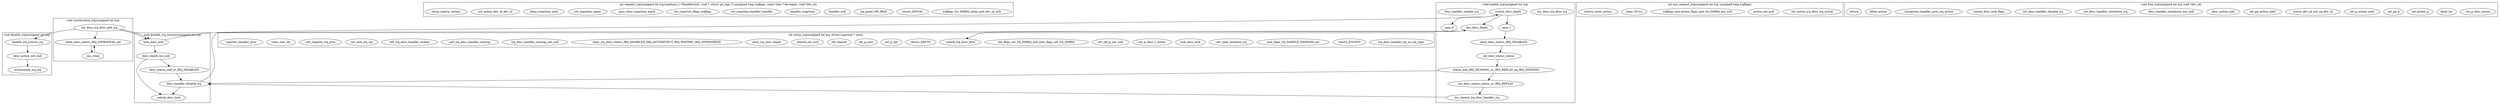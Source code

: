 digraph manage_c{
	subgraph cluster_request_irq{
		label="int request_irq(unsigned int irq,irqreturn_t (*handler)(int, void *, struct pt_regs *),unsigned long irqflags, const char * devname, void *dev_id)";
		irqflags_SA_SHIRQ_clean_and_dev_id_null[label="irqflags_SA_SHIRQ_clean_and_dev_id_null"];
		return_EINVAL;
		irq_great_NR_IRQS[label="irq_great_NR_IRQS"];
		handler_null[label="handler_null"];
		kmalloc_irqaction[label="kmalloc_irqaction"];
		set_irqaction_handler[label="set_irqaction_handler_handler"];
		set_irqaction_flags[label="set_irqaction_flags_irqflags"];
		cpus_clear_irqaction_mask[label="cpus_clear_irqaction_mask"];
		set_irqaction_name[label="set_irqaction_name"];
		clean_irqaction_next[label="clean_irqaction_next"];
		set_action_dev_id_dev_id[label="set_action_dev_id_dev_id"];
		setup_irq[label="setup_irq(irq, action)"];
	}

	subgraph cluster_setup_irq{
		label="int setup_irq(unsigned int irq, struct irqaction * new);";
		irq_desc_handler_eq_no_irq_type[label="irq_desc_handler_eq_no_irq_type"];
		return_ENOSYS;
		new_flags_SA_SAMPLE_RANDOM_set[label="new_flags_SA_SAMPLE_RANDOM_set"];
		call_rand_initialize_irq[label="call_rand_initialize_irq"];
		lock_irq_desc_lock[label="lock_desc_lock"];
		set_p_desc_t_action[label="set_p_desc_t_action"];
		set_old_p_not_null[label="set_old_p_not_null"];
		old_flags_set_SA_SHIRQ_and_new_flags_set_SA_SHIRQ[label="old_flags_set_SA_SHIRQ_and_new_flags_set_SA_SHIRQ;"];
		unlock_irq_desc_lock[label="unlock_irq_desc_lock"];
		return_EBUSY[label="return_EBUSY"];
		set_p_tail[label="set_p_tail"];
		set_p_new[label="set_p_new"];
		set_shared[label="set_shared"];
		shared_not_null[label="shared_not_null"];
		clear_irq_desc_depth[label="clear_irq_desc_depth"];
		clear_irq_desc_status_IRQ_DISABLED_IRQ_AUTODETECT_IRQ_WAITING_IRQ_INPROGRESS[label="clear_irq_desc_status_IRQ_DISABLED_IRQ_AUTODETECT_IRQ_WAITING_IRQ_INPROGRESS"];
		irq_desc_handler_startup_not_null[label="irq_desc_handler_startup_not_null"];
		call_irq_desc_handler_startup[label="call_irq_desc_handler_startup"];
		call_irq_desc_handler_enable[label="call_irq_desc_handler_enable"];
		unlock_irq_desc_lock[label="unlock_irq_desc_lock"];
		set_new_irq_irq[label="set_new_irq_irq"];
		call_register_irq_proc[label="call_register_irq_proc"];
		clear_new_dir[label="clear_new_dir"];
		register_handler_proc[label="register_handler_proc"];
	}

	subgraph cluster_synchronize_irq{
		label="void synchronize_irq(unsigned int irq)";
		set_desc_irq_desc_add_irq[label="set_desc_irq_desc_add_irq"];
		while_desc_status_IRQ_INPROGESS_set[label="while_desc_status_IRQ_INPROGESS_set"];
		cpu_relax[label="cpu_relax"];

		set_desc_irq_desc_add_irq -> while_desc_status_IRQ_INPROGESS_set;
		while_desc_status_IRQ_INPROGESS_set -> cpu_relax;
		cpu_relax -> while_desc_status_IRQ_INPROGESS_set;
	}

	subgraph cluster_disable_irq_nosync{
		label="void disable_irq_nosync(unsigned int irq)";
		set_desc_irq_desc_add_irq[label="set_desc_irq_desc_add_irq"];
		lock_desc_lock[label="lock_desc_lock"];
		desc_depth_inc_null[label="desc_depth_inc_null"];
		desc_status_self_or_IRQ_DISABLED[label="desc_status_self_or_IRQ_DISABLED"];
		desc_handler_disable_irq[label="desc_handler_disable_irq"];
		unlock_desc_lock[label="unlock_desc_lock"];

		set_desc_irq_desc_add_irq -> lock_desc_lock;
		lock_desc_lock -> desc_depth_inc_null;
		desc_depth_inc_null -> desc_status_self_or_IRQ_DISABLED;
		desc_status_self_or_IRQ_DISABLED -> desc_handler_disable_irq;
		desc_handler_disable_irq -> unlock_desc_lock;
		desc_depth_inc_null -> unlock_desc_lock;
	}

	subgraph cluster_disable_irq{
		label="void disable_irq(unsigned int irq)";
		set_desc_irq_desc_add_irq[label="set_desc_irq_desc_add_irq"];
		disable_irq_nosync_irq[label="disable_irq_nosync_irq"];
		desc_action_not_null[label="desc_action_not_null"];
		synchronize_irq_irq[label="synchronize_irq_irq"];

		set_desc_irq_desc_add_irq -> disable_irq_nosync_irq;
		disable_irq_nosync_irq -> desc_action_not_null;
		desc_action_not_null -> synchronize_irq_irq;
	}

	subgraph cluster_enable_irq{
		label="void enable_irq(unsigned int irq)";
		set_desc_irq_desc_irq[label="set_desc_irq_desc_irq"];
		lock_desc_lock[label="lock_desc_lock"];
		switch_desc_depth[label="switch_desc_depth"];
		case_0[label="case_0"];
		case_1[label="case_1"];
		clear_desc_status_IRQ_DISABLED[label="clear_desc_status_IRQ_DISABLED"];
		set_desc_status_status[label="set_desc_status_status"];
		status_and_IRQ_PENDING_or_IRQ_REPLAY_eq_IRQ_PENDING[label="status_and_IRQ_PENDING_or_IRQ_REPLAY_eq_IRQ_PENDING"];
		set_desc_status_status_or_IRQ_REPLAY[label="set_desc_status_status_or_IRQ_REPLAY"];
		hw_resend_irq_desc_handler_irq[label="hw_resend_irq_desc_handler_irq"];
		desc_handler_enable_irq[label="desc_handler_enable_irq"];
		dec_desc_depth[label="dec_desc_depth"];
		unlock_desc_lock[label="unlock_desc_lock"];

		set_desc_irq_desc_add_irq -> lock_desc_lock;
		lock_desc_lock -> switch_desc_depth;
		switch_desc_depth -> case_0;
		switch_desc_depth -> case_1;
		case_1 -> clear_desc_status_IRQ_DISABLED;
		clear_desc_status_IRQ_DISABLED -> set_desc_status_status;
		set_desc_status_status -> status_and_IRQ_PENDING_or_IRQ_REPLAY_eq_IRQ_PENDING;
		status_and_IRQ_PENDING_or_IRQ_REPLAY_eq_IRQ_PENDING -> set_desc_status_status_or_IRQ_REPLAY;
		set_desc_status_status_or_IRQ_REPLAY -> hw_resend_irq_desc_handler_irq;
		hw_resend_irq_desc_handler_irq -> desc_handler_disable_irq;
		status_and_IRQ_PENDING_or_IRQ_REPLAY_eq_IRQ_PENDING -> desc_handler_disable_irq;
		desc_handler_disable_irq -> dec_desc_depth;
		switch_desc_depth -> dec_desc_depth;
		dec_desc_depth -> unlock_irq_desc_lock;
	}

	subgraph cluster_can_request_irq{
		label="int can_request_irq(unsigned int irq, unsigned long irqflags)";
		set_action_irq_desc_irq_action[label="set_action_irq_desc_irq_action"];
		action_not_null[label="action_not_null"];
		irqflags_and_action_flags_and_SA_SHIRQ_not_null[label="irqflags_and_action_flags_and_SA_SHIRQ_not_null"];
		clear_NULL[label="clear_NULL"];
		return_rever_action[label="return_rever_action"];
	}

	subgraph cluster_free_irq{
		label="void free_irq(unsigned int irq, void *dev_id)";
		set_desc_irq_desc_add_irq[label="set_desc_irq_desc_add_irq"];
		lock_desc_lock[label="lock_desc_lock"];
		set_p_desc_action[label="set_p_desc_action"];
		dead_for[label="dead_for"];
		set_action_p[label="set_action_p"];
		action_not_null[label="action_not_null"];
		set_pp_p[label="set_pp_p"];
		set_p_action_next[label="set_p_action_next"];
		action_dev_id_not_eq_dev_id[label="action_dev_id_not_eq_dev_id"];
		set_pp_action_next[label="set_pp_action_next"];
		desc_action_null[label="desc_action_null"];
		desc_status_self_or_IRQ_DISABLED[label="desc_status_self_or_IRQ_DISABLED"];
		desc_handler_shutdown_not_null[label="desc_handler_shutdown_not_null"];
		set_desc_handler_shutdown_irq[label="set_desc_handler_shutdown_irq"];
		set_desc_handler_disable_irq[label="set_desc_handler_disable_irq"];
		unlock_desc_lock_flags[label="unlock_desc_lock_flags"];
		unregister_handler_proc_irq_action[label="unregister_handler_proc_irq_action"];
		synchronize_irq_irq[label="synchronize_irq_irq"];
		kfree_action[label="kfree_action"];
		return[label="return"];
		unlock_desc_lock[label="unlock_desc_lock"];
		return[label="return"];
	}
		
}
